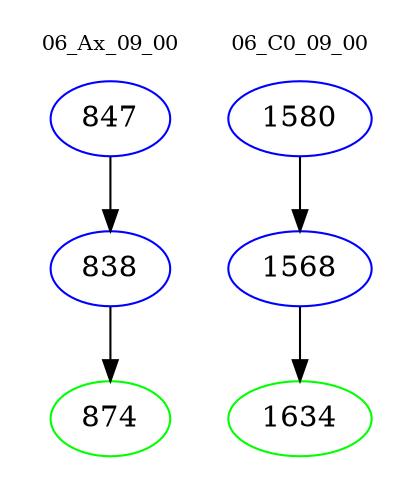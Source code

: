 digraph{
subgraph cluster_0 {
color = white
label = "06_Ax_09_00";
fontsize=10;
T0_847 [label="847", color="blue"]
T0_847 -> T0_838 [color="black"]
T0_838 [label="838", color="blue"]
T0_838 -> T0_874 [color="black"]
T0_874 [label="874", color="green"]
}
subgraph cluster_1 {
color = white
label = "06_C0_09_00";
fontsize=10;
T1_1580 [label="1580", color="blue"]
T1_1580 -> T1_1568 [color="black"]
T1_1568 [label="1568", color="blue"]
T1_1568 -> T1_1634 [color="black"]
T1_1634 [label="1634", color="green"]
}
}
